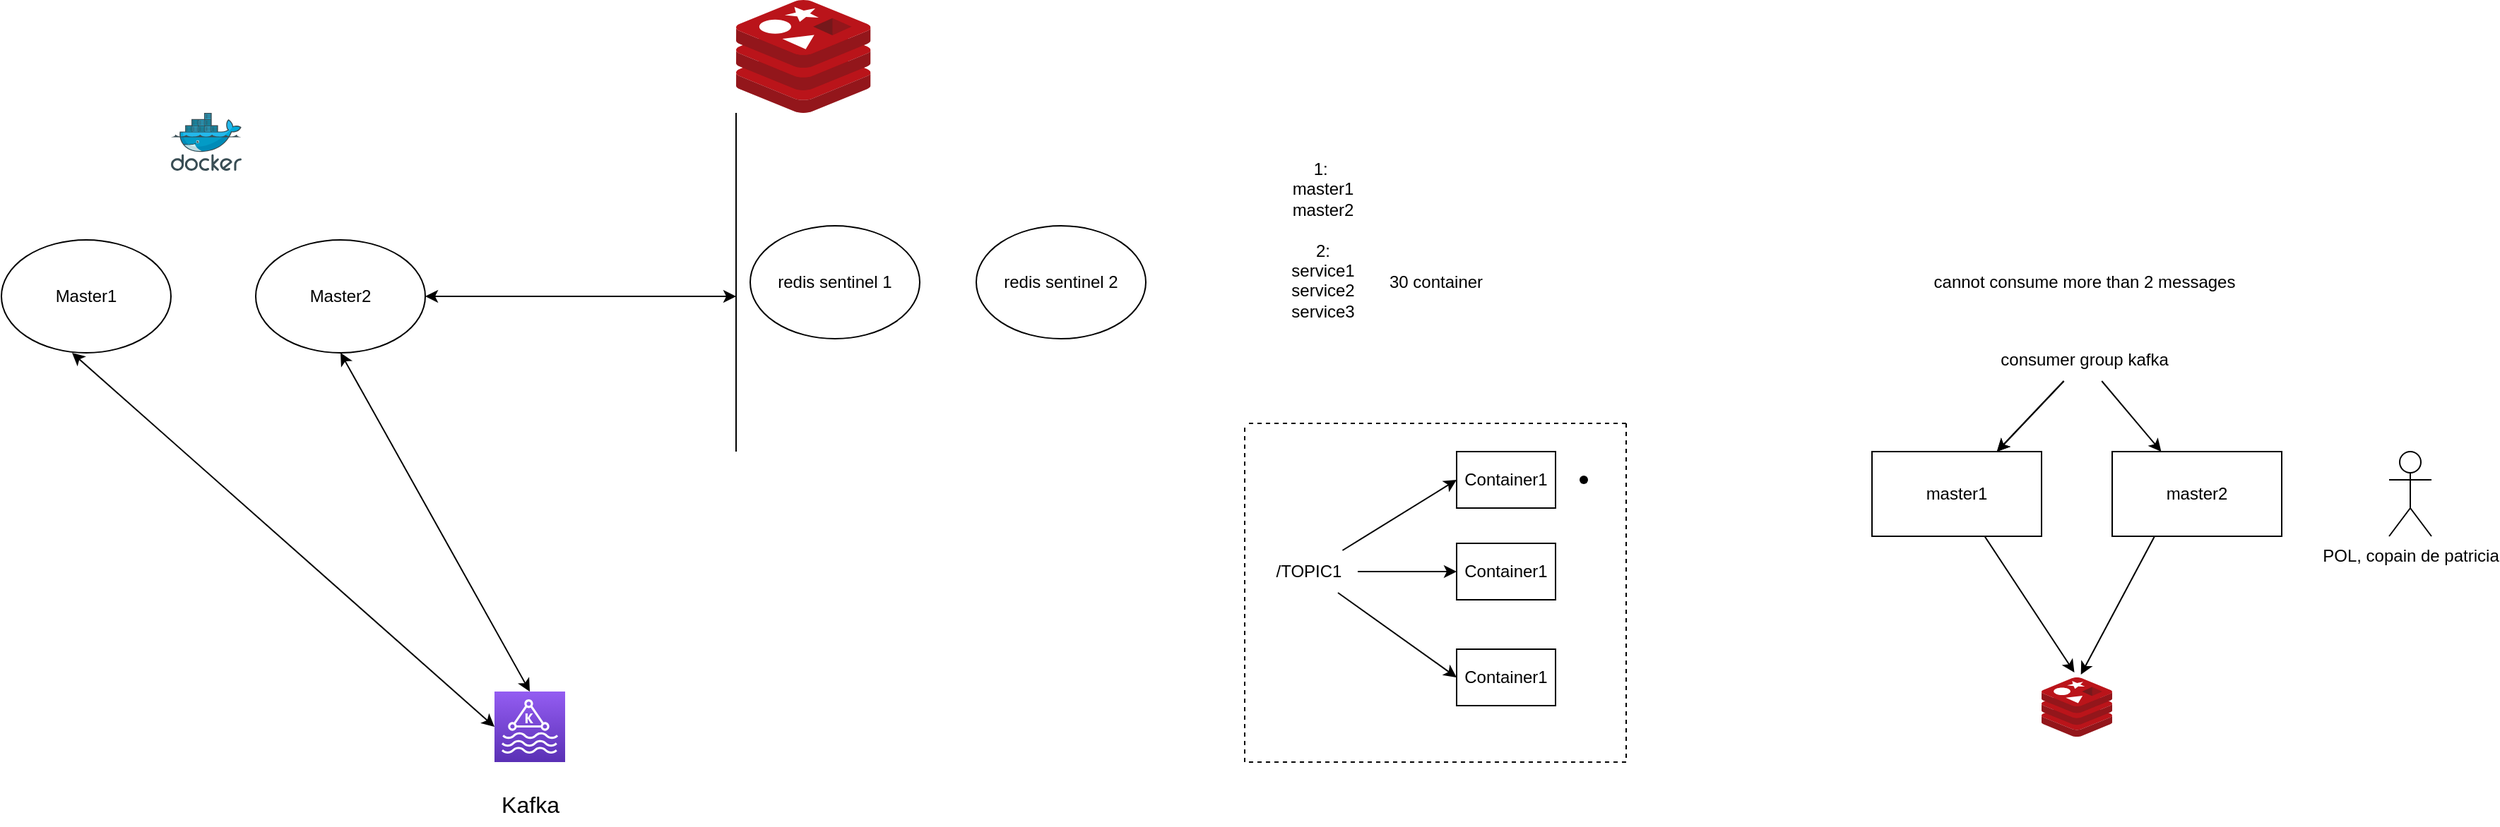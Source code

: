 <mxfile>
    <diagram id="QKBrMYSbjCe4OuXUlhPD" name="Page-1">
        <mxGraphModel dx="758" dy="691" grid="1" gridSize="10" guides="1" tooltips="1" connect="1" arrows="1" fold="1" page="1" pageScale="1" pageWidth="827" pageHeight="1169" math="0" shadow="0">
            <root>
                <mxCell id="0"/>
                <mxCell id="1" parent="0"/>
                <mxCell id="2" value="" style="sketch=0;aspect=fixed;html=1;points=[];align=center;image;fontSize=12;image=img/lib/mscae/Docker.svg;" parent="1" vertex="1">
                    <mxGeometry x="160" y="160" width="50" height="41" as="geometry"/>
                </mxCell>
                <mxCell id="4" value="Master1" style="ellipse;whiteSpace=wrap;html=1;" parent="1" vertex="1">
                    <mxGeometry x="40" y="250" width="120" height="80" as="geometry"/>
                </mxCell>
                <mxCell id="5" value="Master2" style="ellipse;whiteSpace=wrap;html=1;" parent="1" vertex="1">
                    <mxGeometry x="220" y="250" width="120" height="80" as="geometry"/>
                </mxCell>
                <mxCell id="6" value="" style="sketch=0;aspect=fixed;html=1;points=[];align=center;image;fontSize=12;image=img/lib/mscae/Cache_Redis_Product.svg;" parent="1" vertex="1">
                    <mxGeometry x="560" y="80" width="95.24" height="80" as="geometry"/>
                </mxCell>
                <mxCell id="8" value="&lt;span style=&quot;&quot;&gt;redis sentinel 1&lt;/span&gt;" style="ellipse;whiteSpace=wrap;html=1;" parent="1" vertex="1">
                    <mxGeometry x="570" y="240" width="120" height="80" as="geometry"/>
                </mxCell>
                <mxCell id="9" value="&lt;span style=&quot;&quot;&gt;redis sentinel 2&lt;/span&gt;" style="ellipse;whiteSpace=wrap;html=1;" parent="1" vertex="1">
                    <mxGeometry x="730" y="240" width="120" height="80" as="geometry"/>
                </mxCell>
                <mxCell id="10" value="" style="sketch=0;points=[[0,0,0],[0.25,0,0],[0.5,0,0],[0.75,0,0],[1,0,0],[0,1,0],[0.25,1,0],[0.5,1,0],[0.75,1,0],[1,1,0],[0,0.25,0],[0,0.5,0],[0,0.75,0],[1,0.25,0],[1,0.5,0],[1,0.75,0]];outlineConnect=0;fontColor=#232F3E;gradientColor=#945DF2;gradientDirection=north;fillColor=#5A30B5;strokeColor=#ffffff;dashed=0;verticalLabelPosition=bottom;verticalAlign=top;align=center;html=1;fontSize=12;fontStyle=0;aspect=fixed;shape=mxgraph.aws4.resourceIcon;resIcon=mxgraph.aws4.managed_streaming_for_kafka;" parent="1" vertex="1">
                    <mxGeometry x="389" y="570" width="50" height="50" as="geometry"/>
                </mxCell>
                <mxCell id="13" value="" style="endArrow=classic;startArrow=classic;html=1;exitX=0.5;exitY=1;exitDx=0;exitDy=0;entryX=0.5;entryY=0;entryDx=0;entryDy=0;entryPerimeter=0;" parent="1" source="5" target="10" edge="1">
                    <mxGeometry width="50" height="50" relative="1" as="geometry">
                        <mxPoint x="380" y="380" as="sourcePoint"/>
                        <mxPoint x="430" y="330" as="targetPoint"/>
                    </mxGeometry>
                </mxCell>
                <mxCell id="14" value="" style="endArrow=classic;startArrow=classic;html=1;exitX=0.5;exitY=1;exitDx=0;exitDy=0;entryX=0;entryY=0.5;entryDx=0;entryDy=0;entryPerimeter=0;" parent="1" target="10" edge="1">
                    <mxGeometry width="50" height="50" relative="1" as="geometry">
                        <mxPoint x="90" y="330" as="sourcePoint"/>
                        <mxPoint x="224" y="570" as="targetPoint"/>
                    </mxGeometry>
                </mxCell>
                <mxCell id="19" value="" style="endArrow=none;html=1;" parent="1" edge="1">
                    <mxGeometry width="50" height="50" relative="1" as="geometry">
                        <mxPoint x="560" y="400" as="sourcePoint"/>
                        <mxPoint x="560" y="160" as="targetPoint"/>
                    </mxGeometry>
                </mxCell>
                <mxCell id="20" value="" style="endArrow=classic;startArrow=classic;html=1;exitX=1;exitY=0.5;exitDx=0;exitDy=0;" parent="1" source="5" edge="1">
                    <mxGeometry width="50" height="50" relative="1" as="geometry">
                        <mxPoint x="480" y="380" as="sourcePoint"/>
                        <mxPoint x="560" y="290" as="targetPoint"/>
                    </mxGeometry>
                </mxCell>
                <mxCell id="21" value="Kafka" style="text;html=1;align=center;verticalAlign=middle;resizable=0;points=[];autosize=1;strokeColor=none;fillColor=none;strokeWidth=0;fontSize=16;" parent="1" vertex="1">
                    <mxGeometry x="384" y="635" width="60" height="30" as="geometry"/>
                </mxCell>
                <mxCell id="22" value="1:&amp;nbsp;&lt;br&gt;master1&lt;br&gt;master2&lt;br&gt;&lt;br&gt;2:&lt;br&gt;service1&lt;br&gt;service2&lt;br&gt;service3" style="text;html=1;align=center;verticalAlign=middle;resizable=0;points=[];autosize=1;strokeColor=none;fillColor=none;" parent="1" vertex="1">
                    <mxGeometry x="940" y="185" width="70" height="130" as="geometry"/>
                </mxCell>
                <mxCell id="23" value="30 container" style="text;html=1;align=center;verticalAlign=middle;resizable=0;points=[];autosize=1;strokeColor=none;fillColor=none;" parent="1" vertex="1">
                    <mxGeometry x="1010" y="265" width="90" height="30" as="geometry"/>
                </mxCell>
                <mxCell id="28" style="edgeStyle=none;html=1;entryX=0;entryY=0.5;entryDx=0;entryDy=0;" parent="1" source="24" target="25" edge="1">
                    <mxGeometry relative="1" as="geometry"/>
                </mxCell>
                <mxCell id="29" style="edgeStyle=none;html=1;entryX=0;entryY=0.5;entryDx=0;entryDy=0;" parent="1" source="24" target="26" edge="1">
                    <mxGeometry relative="1" as="geometry"/>
                </mxCell>
                <mxCell id="30" style="edgeStyle=none;html=1;entryX=0;entryY=0.5;entryDx=0;entryDy=0;" parent="1" source="24" target="27" edge="1">
                    <mxGeometry relative="1" as="geometry"/>
                </mxCell>
                <mxCell id="24" value="/TOPIC1" style="text;html=1;align=center;verticalAlign=middle;resizable=0;points=[];autosize=1;strokeColor=none;fillColor=none;" parent="1" vertex="1">
                    <mxGeometry x="930" y="470" width="70" height="30" as="geometry"/>
                </mxCell>
                <mxCell id="25" value="Container1" style="whiteSpace=wrap;html=1;" parent="1" vertex="1">
                    <mxGeometry x="1070" y="400" width="70" height="40" as="geometry"/>
                </mxCell>
                <mxCell id="26" value="Container1" style="whiteSpace=wrap;html=1;" parent="1" vertex="1">
                    <mxGeometry x="1070" y="465" width="70" height="40" as="geometry"/>
                </mxCell>
                <mxCell id="27" value="Container1" style="whiteSpace=wrap;html=1;" parent="1" vertex="1">
                    <mxGeometry x="1070" y="540" width="70" height="40" as="geometry"/>
                </mxCell>
                <mxCell id="31" value="" style="shape=waypoint;sketch=0;size=6;pointerEvents=1;points=[];fillColor=none;resizable=0;rotatable=0;perimeter=centerPerimeter;snapToPoint=1;" parent="1" vertex="1">
                    <mxGeometry x="1150" y="410" width="20" height="20" as="geometry"/>
                </mxCell>
                <mxCell id="32" value="" style="endArrow=none;dashed=1;html=1;" parent="1" edge="1">
                    <mxGeometry width="50" height="50" relative="1" as="geometry">
                        <mxPoint x="920" y="620" as="sourcePoint"/>
                        <mxPoint x="920" y="380" as="targetPoint"/>
                    </mxGeometry>
                </mxCell>
                <mxCell id="33" value="" style="endArrow=none;dashed=1;html=1;" parent="1" edge="1">
                    <mxGeometry width="50" height="50" relative="1" as="geometry">
                        <mxPoint x="1190" y="380" as="sourcePoint"/>
                        <mxPoint x="920.0" y="380.0" as="targetPoint"/>
                    </mxGeometry>
                </mxCell>
                <mxCell id="34" value="" style="endArrow=none;dashed=1;html=1;" parent="1" edge="1">
                    <mxGeometry width="50" height="50" relative="1" as="geometry">
                        <mxPoint x="1190.0" y="620.0" as="sourcePoint"/>
                        <mxPoint x="920.0" y="620.0" as="targetPoint"/>
                    </mxGeometry>
                </mxCell>
                <mxCell id="35" value="" style="endArrow=none;dashed=1;html=1;" parent="1" edge="1">
                    <mxGeometry width="50" height="50" relative="1" as="geometry">
                        <mxPoint x="1190" y="380" as="sourcePoint"/>
                        <mxPoint x="1190" y="620" as="targetPoint"/>
                    </mxGeometry>
                </mxCell>
                <mxCell id="38" value="" style="edgeStyle=none;html=1;" parent="1" source="36" target="37" edge="1">
                    <mxGeometry relative="1" as="geometry"/>
                </mxCell>
                <mxCell id="39" value="" style="edgeStyle=none;html=1;" parent="1" source="36" target="37" edge="1">
                    <mxGeometry relative="1" as="geometry"/>
                </mxCell>
                <mxCell id="41" value="" style="edgeStyle=none;html=1;" parent="1" source="36" target="40" edge="1">
                    <mxGeometry relative="1" as="geometry"/>
                </mxCell>
                <mxCell id="36" value="consumer group kafka" style="text;html=1;align=center;verticalAlign=middle;resizable=0;points=[];autosize=1;strokeColor=none;fillColor=none;" parent="1" vertex="1">
                    <mxGeometry x="1444" y="320" width="140" height="30" as="geometry"/>
                </mxCell>
                <mxCell id="45" value="" style="edgeStyle=none;html=1;entryX=0.465;entryY=-0.084;entryDx=0;entryDy=0;entryPerimeter=0;" parent="1" source="37" target="43" edge="1">
                    <mxGeometry relative="1" as="geometry">
                        <mxPoint x="1424" y="540" as="targetPoint"/>
                    </mxGeometry>
                </mxCell>
                <mxCell id="37" value="master1" style="whiteSpace=wrap;html=1;" parent="1" vertex="1">
                    <mxGeometry x="1364" y="400" width="120" height="60" as="geometry"/>
                </mxCell>
                <mxCell id="40" value="master2" style="whiteSpace=wrap;html=1;" parent="1" vertex="1">
                    <mxGeometry x="1534" y="400" width="120" height="60" as="geometry"/>
                </mxCell>
                <mxCell id="42" value="cannot consume more than 2 messages" style="text;html=1;align=center;verticalAlign=middle;resizable=0;points=[];autosize=1;strokeColor=none;fillColor=none;" parent="1" vertex="1">
                    <mxGeometry x="1394" y="265" width="240" height="30" as="geometry"/>
                </mxCell>
                <mxCell id="43" value="" style="sketch=0;aspect=fixed;html=1;points=[];align=center;image;fontSize=12;image=img/lib/mscae/Cache_Redis_Product.svg;" parent="1" vertex="1">
                    <mxGeometry x="1484" y="560" width="50" height="42" as="geometry"/>
                </mxCell>
                <mxCell id="46" value="" style="edgeStyle=none;html=1;exitX=0.25;exitY=1;exitDx=0;exitDy=0;entryX=0.557;entryY=-0.048;entryDx=0;entryDy=0;entryPerimeter=0;" parent="1" source="40" target="43" edge="1">
                    <mxGeometry relative="1" as="geometry">
                        <mxPoint x="1453.747" y="470.0" as="sourcePoint"/>
                        <mxPoint x="1510" y="555" as="targetPoint"/>
                    </mxGeometry>
                </mxCell>
                <mxCell id="47" value="POL, copain de patricia" style="shape=umlActor;verticalLabelPosition=bottom;verticalAlign=top;html=1;outlineConnect=0;" parent="1" vertex="1">
                    <mxGeometry x="1730" y="400" width="30" height="60" as="geometry"/>
                </mxCell>
            </root>
        </mxGraphModel>
    </diagram>
</mxfile>